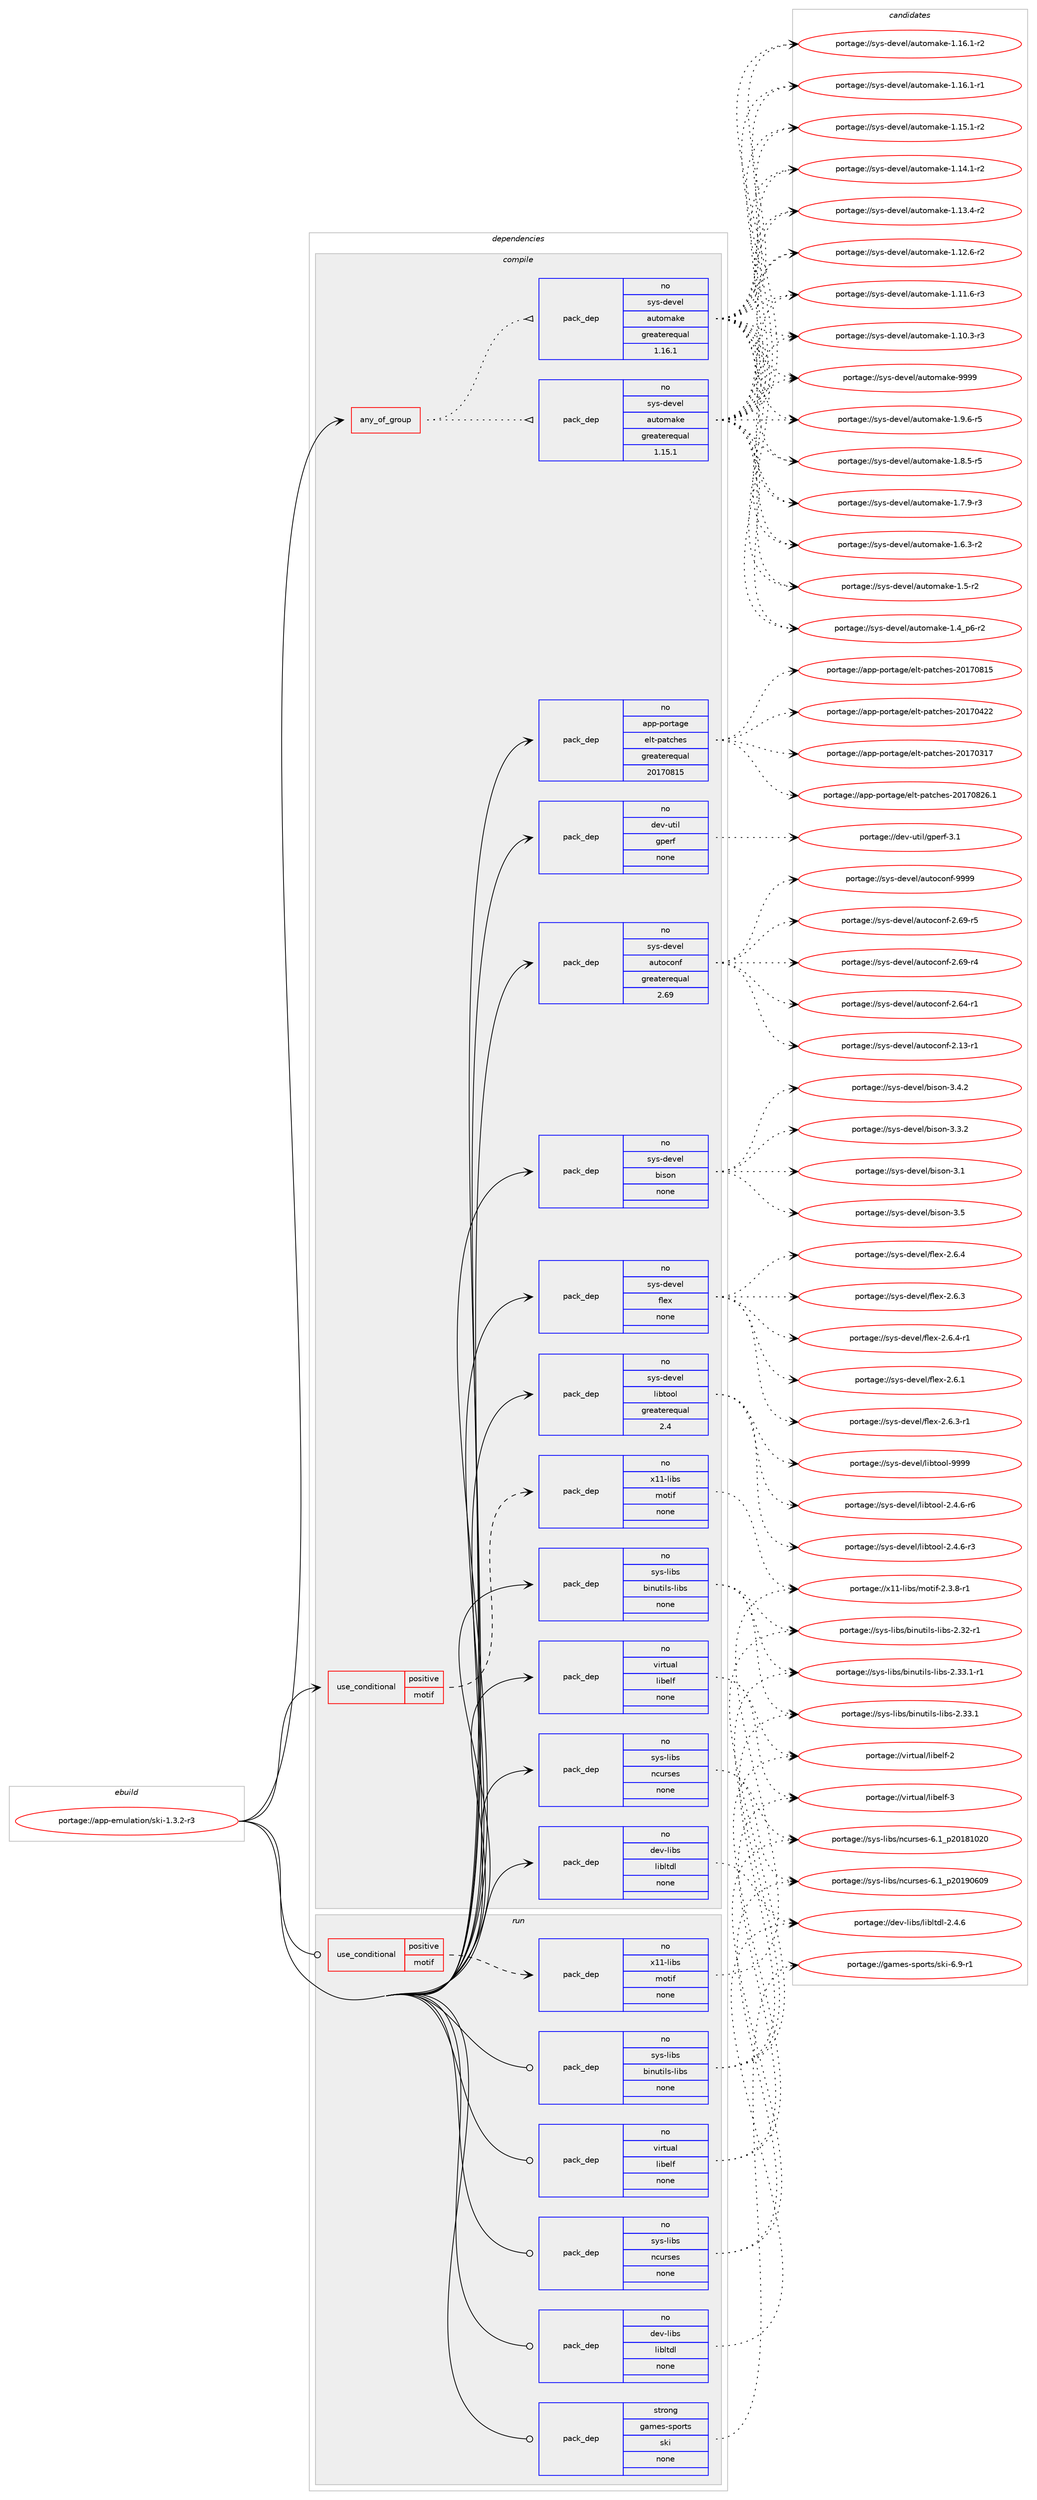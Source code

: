 digraph prolog {

# *************
# Graph options
# *************

newrank=true;
concentrate=true;
compound=true;
graph [rankdir=LR,fontname=Helvetica,fontsize=10,ranksep=1.5];#, ranksep=2.5, nodesep=0.2];
edge  [arrowhead=vee];
node  [fontname=Helvetica,fontsize=10];

# **********
# The ebuild
# **********

subgraph cluster_leftcol {
color=gray;
label=<<i>ebuild</i>>;
id [label="portage://app-emulation/ski-1.3.2-r3", color=red, width=4, href="../app-emulation/ski-1.3.2-r3.svg"];
}

# ****************
# The dependencies
# ****************

subgraph cluster_midcol {
color=gray;
label=<<i>dependencies</i>>;
subgraph cluster_compile {
fillcolor="#eeeeee";
style=filled;
label=<<i>compile</i>>;
subgraph any8069 {
dependency625995 [label=<<TABLE BORDER="0" CELLBORDER="1" CELLSPACING="0" CELLPADDING="4"><TR><TD CELLPADDING="10">any_of_group</TD></TR></TABLE>>, shape=none, color=red];subgraph pack470490 {
dependency625996 [label=<<TABLE BORDER="0" CELLBORDER="1" CELLSPACING="0" CELLPADDING="4" WIDTH="220"><TR><TD ROWSPAN="6" CELLPADDING="30">pack_dep</TD></TR><TR><TD WIDTH="110">no</TD></TR><TR><TD>sys-devel</TD></TR><TR><TD>automake</TD></TR><TR><TD>greaterequal</TD></TR><TR><TD>1.16.1</TD></TR></TABLE>>, shape=none, color=blue];
}
dependency625995:e -> dependency625996:w [weight=20,style="dotted",arrowhead="oinv"];
subgraph pack470491 {
dependency625997 [label=<<TABLE BORDER="0" CELLBORDER="1" CELLSPACING="0" CELLPADDING="4" WIDTH="220"><TR><TD ROWSPAN="6" CELLPADDING="30">pack_dep</TD></TR><TR><TD WIDTH="110">no</TD></TR><TR><TD>sys-devel</TD></TR><TR><TD>automake</TD></TR><TR><TD>greaterequal</TD></TR><TR><TD>1.15.1</TD></TR></TABLE>>, shape=none, color=blue];
}
dependency625995:e -> dependency625997:w [weight=20,style="dotted",arrowhead="oinv"];
}
id:e -> dependency625995:w [weight=20,style="solid",arrowhead="vee"];
subgraph cond147149 {
dependency625998 [label=<<TABLE BORDER="0" CELLBORDER="1" CELLSPACING="0" CELLPADDING="4"><TR><TD ROWSPAN="3" CELLPADDING="10">use_conditional</TD></TR><TR><TD>positive</TD></TR><TR><TD>motif</TD></TR></TABLE>>, shape=none, color=red];
subgraph pack470492 {
dependency625999 [label=<<TABLE BORDER="0" CELLBORDER="1" CELLSPACING="0" CELLPADDING="4" WIDTH="220"><TR><TD ROWSPAN="6" CELLPADDING="30">pack_dep</TD></TR><TR><TD WIDTH="110">no</TD></TR><TR><TD>x11-libs</TD></TR><TR><TD>motif</TD></TR><TR><TD>none</TD></TR><TR><TD></TD></TR></TABLE>>, shape=none, color=blue];
}
dependency625998:e -> dependency625999:w [weight=20,style="dashed",arrowhead="vee"];
}
id:e -> dependency625998:w [weight=20,style="solid",arrowhead="vee"];
subgraph pack470493 {
dependency626000 [label=<<TABLE BORDER="0" CELLBORDER="1" CELLSPACING="0" CELLPADDING="4" WIDTH="220"><TR><TD ROWSPAN="6" CELLPADDING="30">pack_dep</TD></TR><TR><TD WIDTH="110">no</TD></TR><TR><TD>app-portage</TD></TR><TR><TD>elt-patches</TD></TR><TR><TD>greaterequal</TD></TR><TR><TD>20170815</TD></TR></TABLE>>, shape=none, color=blue];
}
id:e -> dependency626000:w [weight=20,style="solid",arrowhead="vee"];
subgraph pack470494 {
dependency626001 [label=<<TABLE BORDER="0" CELLBORDER="1" CELLSPACING="0" CELLPADDING="4" WIDTH="220"><TR><TD ROWSPAN="6" CELLPADDING="30">pack_dep</TD></TR><TR><TD WIDTH="110">no</TD></TR><TR><TD>dev-libs</TD></TR><TR><TD>libltdl</TD></TR><TR><TD>none</TD></TR><TR><TD></TD></TR></TABLE>>, shape=none, color=blue];
}
id:e -> dependency626001:w [weight=20,style="solid",arrowhead="vee"];
subgraph pack470495 {
dependency626002 [label=<<TABLE BORDER="0" CELLBORDER="1" CELLSPACING="0" CELLPADDING="4" WIDTH="220"><TR><TD ROWSPAN="6" CELLPADDING="30">pack_dep</TD></TR><TR><TD WIDTH="110">no</TD></TR><TR><TD>dev-util</TD></TR><TR><TD>gperf</TD></TR><TR><TD>none</TD></TR><TR><TD></TD></TR></TABLE>>, shape=none, color=blue];
}
id:e -> dependency626002:w [weight=20,style="solid",arrowhead="vee"];
subgraph pack470496 {
dependency626003 [label=<<TABLE BORDER="0" CELLBORDER="1" CELLSPACING="0" CELLPADDING="4" WIDTH="220"><TR><TD ROWSPAN="6" CELLPADDING="30">pack_dep</TD></TR><TR><TD WIDTH="110">no</TD></TR><TR><TD>sys-devel</TD></TR><TR><TD>autoconf</TD></TR><TR><TD>greaterequal</TD></TR><TR><TD>2.69</TD></TR></TABLE>>, shape=none, color=blue];
}
id:e -> dependency626003:w [weight=20,style="solid",arrowhead="vee"];
subgraph pack470497 {
dependency626004 [label=<<TABLE BORDER="0" CELLBORDER="1" CELLSPACING="0" CELLPADDING="4" WIDTH="220"><TR><TD ROWSPAN="6" CELLPADDING="30">pack_dep</TD></TR><TR><TD WIDTH="110">no</TD></TR><TR><TD>sys-devel</TD></TR><TR><TD>bison</TD></TR><TR><TD>none</TD></TR><TR><TD></TD></TR></TABLE>>, shape=none, color=blue];
}
id:e -> dependency626004:w [weight=20,style="solid",arrowhead="vee"];
subgraph pack470498 {
dependency626005 [label=<<TABLE BORDER="0" CELLBORDER="1" CELLSPACING="0" CELLPADDING="4" WIDTH="220"><TR><TD ROWSPAN="6" CELLPADDING="30">pack_dep</TD></TR><TR><TD WIDTH="110">no</TD></TR><TR><TD>sys-devel</TD></TR><TR><TD>flex</TD></TR><TR><TD>none</TD></TR><TR><TD></TD></TR></TABLE>>, shape=none, color=blue];
}
id:e -> dependency626005:w [weight=20,style="solid",arrowhead="vee"];
subgraph pack470499 {
dependency626006 [label=<<TABLE BORDER="0" CELLBORDER="1" CELLSPACING="0" CELLPADDING="4" WIDTH="220"><TR><TD ROWSPAN="6" CELLPADDING="30">pack_dep</TD></TR><TR><TD WIDTH="110">no</TD></TR><TR><TD>sys-devel</TD></TR><TR><TD>libtool</TD></TR><TR><TD>greaterequal</TD></TR><TR><TD>2.4</TD></TR></TABLE>>, shape=none, color=blue];
}
id:e -> dependency626006:w [weight=20,style="solid",arrowhead="vee"];
subgraph pack470500 {
dependency626007 [label=<<TABLE BORDER="0" CELLBORDER="1" CELLSPACING="0" CELLPADDING="4" WIDTH="220"><TR><TD ROWSPAN="6" CELLPADDING="30">pack_dep</TD></TR><TR><TD WIDTH="110">no</TD></TR><TR><TD>sys-libs</TD></TR><TR><TD>binutils-libs</TD></TR><TR><TD>none</TD></TR><TR><TD></TD></TR></TABLE>>, shape=none, color=blue];
}
id:e -> dependency626007:w [weight=20,style="solid",arrowhead="vee"];
subgraph pack470501 {
dependency626008 [label=<<TABLE BORDER="0" CELLBORDER="1" CELLSPACING="0" CELLPADDING="4" WIDTH="220"><TR><TD ROWSPAN="6" CELLPADDING="30">pack_dep</TD></TR><TR><TD WIDTH="110">no</TD></TR><TR><TD>sys-libs</TD></TR><TR><TD>ncurses</TD></TR><TR><TD>none</TD></TR><TR><TD></TD></TR></TABLE>>, shape=none, color=blue];
}
id:e -> dependency626008:w [weight=20,style="solid",arrowhead="vee"];
subgraph pack470502 {
dependency626009 [label=<<TABLE BORDER="0" CELLBORDER="1" CELLSPACING="0" CELLPADDING="4" WIDTH="220"><TR><TD ROWSPAN="6" CELLPADDING="30">pack_dep</TD></TR><TR><TD WIDTH="110">no</TD></TR><TR><TD>virtual</TD></TR><TR><TD>libelf</TD></TR><TR><TD>none</TD></TR><TR><TD></TD></TR></TABLE>>, shape=none, color=blue];
}
id:e -> dependency626009:w [weight=20,style="solid",arrowhead="vee"];
}
subgraph cluster_compileandrun {
fillcolor="#eeeeee";
style=filled;
label=<<i>compile and run</i>>;
}
subgraph cluster_run {
fillcolor="#eeeeee";
style=filled;
label=<<i>run</i>>;
subgraph cond147150 {
dependency626010 [label=<<TABLE BORDER="0" CELLBORDER="1" CELLSPACING="0" CELLPADDING="4"><TR><TD ROWSPAN="3" CELLPADDING="10">use_conditional</TD></TR><TR><TD>positive</TD></TR><TR><TD>motif</TD></TR></TABLE>>, shape=none, color=red];
subgraph pack470503 {
dependency626011 [label=<<TABLE BORDER="0" CELLBORDER="1" CELLSPACING="0" CELLPADDING="4" WIDTH="220"><TR><TD ROWSPAN="6" CELLPADDING="30">pack_dep</TD></TR><TR><TD WIDTH="110">no</TD></TR><TR><TD>x11-libs</TD></TR><TR><TD>motif</TD></TR><TR><TD>none</TD></TR><TR><TD></TD></TR></TABLE>>, shape=none, color=blue];
}
dependency626010:e -> dependency626011:w [weight=20,style="dashed",arrowhead="vee"];
}
id:e -> dependency626010:w [weight=20,style="solid",arrowhead="odot"];
subgraph pack470504 {
dependency626012 [label=<<TABLE BORDER="0" CELLBORDER="1" CELLSPACING="0" CELLPADDING="4" WIDTH="220"><TR><TD ROWSPAN="6" CELLPADDING="30">pack_dep</TD></TR><TR><TD WIDTH="110">no</TD></TR><TR><TD>dev-libs</TD></TR><TR><TD>libltdl</TD></TR><TR><TD>none</TD></TR><TR><TD></TD></TR></TABLE>>, shape=none, color=blue];
}
id:e -> dependency626012:w [weight=20,style="solid",arrowhead="odot"];
subgraph pack470505 {
dependency626013 [label=<<TABLE BORDER="0" CELLBORDER="1" CELLSPACING="0" CELLPADDING="4" WIDTH="220"><TR><TD ROWSPAN="6" CELLPADDING="30">pack_dep</TD></TR><TR><TD WIDTH="110">no</TD></TR><TR><TD>sys-libs</TD></TR><TR><TD>binutils-libs</TD></TR><TR><TD>none</TD></TR><TR><TD></TD></TR></TABLE>>, shape=none, color=blue];
}
id:e -> dependency626013:w [weight=20,style="solid",arrowhead="odot"];
subgraph pack470506 {
dependency626014 [label=<<TABLE BORDER="0" CELLBORDER="1" CELLSPACING="0" CELLPADDING="4" WIDTH="220"><TR><TD ROWSPAN="6" CELLPADDING="30">pack_dep</TD></TR><TR><TD WIDTH="110">no</TD></TR><TR><TD>sys-libs</TD></TR><TR><TD>ncurses</TD></TR><TR><TD>none</TD></TR><TR><TD></TD></TR></TABLE>>, shape=none, color=blue];
}
id:e -> dependency626014:w [weight=20,style="solid",arrowhead="odot"];
subgraph pack470507 {
dependency626015 [label=<<TABLE BORDER="0" CELLBORDER="1" CELLSPACING="0" CELLPADDING="4" WIDTH="220"><TR><TD ROWSPAN="6" CELLPADDING="30">pack_dep</TD></TR><TR><TD WIDTH="110">no</TD></TR><TR><TD>virtual</TD></TR><TR><TD>libelf</TD></TR><TR><TD>none</TD></TR><TR><TD></TD></TR></TABLE>>, shape=none, color=blue];
}
id:e -> dependency626015:w [weight=20,style="solid",arrowhead="odot"];
subgraph pack470508 {
dependency626016 [label=<<TABLE BORDER="0" CELLBORDER="1" CELLSPACING="0" CELLPADDING="4" WIDTH="220"><TR><TD ROWSPAN="6" CELLPADDING="30">pack_dep</TD></TR><TR><TD WIDTH="110">strong</TD></TR><TR><TD>games-sports</TD></TR><TR><TD>ski</TD></TR><TR><TD>none</TD></TR><TR><TD></TD></TR></TABLE>>, shape=none, color=blue];
}
id:e -> dependency626016:w [weight=20,style="solid",arrowhead="odot"];
}
}

# **************
# The candidates
# **************

subgraph cluster_choices {
rank=same;
color=gray;
label=<<i>candidates</i>>;

subgraph choice470490 {
color=black;
nodesep=1;
choice115121115451001011181011084797117116111109971071014557575757 [label="portage://sys-devel/automake-9999", color=red, width=4,href="../sys-devel/automake-9999.svg"];
choice115121115451001011181011084797117116111109971071014549465746544511453 [label="portage://sys-devel/automake-1.9.6-r5", color=red, width=4,href="../sys-devel/automake-1.9.6-r5.svg"];
choice115121115451001011181011084797117116111109971071014549465646534511453 [label="portage://sys-devel/automake-1.8.5-r5", color=red, width=4,href="../sys-devel/automake-1.8.5-r5.svg"];
choice115121115451001011181011084797117116111109971071014549465546574511451 [label="portage://sys-devel/automake-1.7.9-r3", color=red, width=4,href="../sys-devel/automake-1.7.9-r3.svg"];
choice115121115451001011181011084797117116111109971071014549465446514511450 [label="portage://sys-devel/automake-1.6.3-r2", color=red, width=4,href="../sys-devel/automake-1.6.3-r2.svg"];
choice11512111545100101118101108479711711611110997107101454946534511450 [label="portage://sys-devel/automake-1.5-r2", color=red, width=4,href="../sys-devel/automake-1.5-r2.svg"];
choice115121115451001011181011084797117116111109971071014549465295112544511450 [label="portage://sys-devel/automake-1.4_p6-r2", color=red, width=4,href="../sys-devel/automake-1.4_p6-r2.svg"];
choice11512111545100101118101108479711711611110997107101454946495446494511450 [label="portage://sys-devel/automake-1.16.1-r2", color=red, width=4,href="../sys-devel/automake-1.16.1-r2.svg"];
choice11512111545100101118101108479711711611110997107101454946495446494511449 [label="portage://sys-devel/automake-1.16.1-r1", color=red, width=4,href="../sys-devel/automake-1.16.1-r1.svg"];
choice11512111545100101118101108479711711611110997107101454946495346494511450 [label="portage://sys-devel/automake-1.15.1-r2", color=red, width=4,href="../sys-devel/automake-1.15.1-r2.svg"];
choice11512111545100101118101108479711711611110997107101454946495246494511450 [label="portage://sys-devel/automake-1.14.1-r2", color=red, width=4,href="../sys-devel/automake-1.14.1-r2.svg"];
choice11512111545100101118101108479711711611110997107101454946495146524511450 [label="portage://sys-devel/automake-1.13.4-r2", color=red, width=4,href="../sys-devel/automake-1.13.4-r2.svg"];
choice11512111545100101118101108479711711611110997107101454946495046544511450 [label="portage://sys-devel/automake-1.12.6-r2", color=red, width=4,href="../sys-devel/automake-1.12.6-r2.svg"];
choice11512111545100101118101108479711711611110997107101454946494946544511451 [label="portage://sys-devel/automake-1.11.6-r3", color=red, width=4,href="../sys-devel/automake-1.11.6-r3.svg"];
choice11512111545100101118101108479711711611110997107101454946494846514511451 [label="portage://sys-devel/automake-1.10.3-r3", color=red, width=4,href="../sys-devel/automake-1.10.3-r3.svg"];
dependency625996:e -> choice115121115451001011181011084797117116111109971071014557575757:w [style=dotted,weight="100"];
dependency625996:e -> choice115121115451001011181011084797117116111109971071014549465746544511453:w [style=dotted,weight="100"];
dependency625996:e -> choice115121115451001011181011084797117116111109971071014549465646534511453:w [style=dotted,weight="100"];
dependency625996:e -> choice115121115451001011181011084797117116111109971071014549465546574511451:w [style=dotted,weight="100"];
dependency625996:e -> choice115121115451001011181011084797117116111109971071014549465446514511450:w [style=dotted,weight="100"];
dependency625996:e -> choice11512111545100101118101108479711711611110997107101454946534511450:w [style=dotted,weight="100"];
dependency625996:e -> choice115121115451001011181011084797117116111109971071014549465295112544511450:w [style=dotted,weight="100"];
dependency625996:e -> choice11512111545100101118101108479711711611110997107101454946495446494511450:w [style=dotted,weight="100"];
dependency625996:e -> choice11512111545100101118101108479711711611110997107101454946495446494511449:w [style=dotted,weight="100"];
dependency625996:e -> choice11512111545100101118101108479711711611110997107101454946495346494511450:w [style=dotted,weight="100"];
dependency625996:e -> choice11512111545100101118101108479711711611110997107101454946495246494511450:w [style=dotted,weight="100"];
dependency625996:e -> choice11512111545100101118101108479711711611110997107101454946495146524511450:w [style=dotted,weight="100"];
dependency625996:e -> choice11512111545100101118101108479711711611110997107101454946495046544511450:w [style=dotted,weight="100"];
dependency625996:e -> choice11512111545100101118101108479711711611110997107101454946494946544511451:w [style=dotted,weight="100"];
dependency625996:e -> choice11512111545100101118101108479711711611110997107101454946494846514511451:w [style=dotted,weight="100"];
}
subgraph choice470491 {
color=black;
nodesep=1;
choice115121115451001011181011084797117116111109971071014557575757 [label="portage://sys-devel/automake-9999", color=red, width=4,href="../sys-devel/automake-9999.svg"];
choice115121115451001011181011084797117116111109971071014549465746544511453 [label="portage://sys-devel/automake-1.9.6-r5", color=red, width=4,href="../sys-devel/automake-1.9.6-r5.svg"];
choice115121115451001011181011084797117116111109971071014549465646534511453 [label="portage://sys-devel/automake-1.8.5-r5", color=red, width=4,href="../sys-devel/automake-1.8.5-r5.svg"];
choice115121115451001011181011084797117116111109971071014549465546574511451 [label="portage://sys-devel/automake-1.7.9-r3", color=red, width=4,href="../sys-devel/automake-1.7.9-r3.svg"];
choice115121115451001011181011084797117116111109971071014549465446514511450 [label="portage://sys-devel/automake-1.6.3-r2", color=red, width=4,href="../sys-devel/automake-1.6.3-r2.svg"];
choice11512111545100101118101108479711711611110997107101454946534511450 [label="portage://sys-devel/automake-1.5-r2", color=red, width=4,href="../sys-devel/automake-1.5-r2.svg"];
choice115121115451001011181011084797117116111109971071014549465295112544511450 [label="portage://sys-devel/automake-1.4_p6-r2", color=red, width=4,href="../sys-devel/automake-1.4_p6-r2.svg"];
choice11512111545100101118101108479711711611110997107101454946495446494511450 [label="portage://sys-devel/automake-1.16.1-r2", color=red, width=4,href="../sys-devel/automake-1.16.1-r2.svg"];
choice11512111545100101118101108479711711611110997107101454946495446494511449 [label="portage://sys-devel/automake-1.16.1-r1", color=red, width=4,href="../sys-devel/automake-1.16.1-r1.svg"];
choice11512111545100101118101108479711711611110997107101454946495346494511450 [label="portage://sys-devel/automake-1.15.1-r2", color=red, width=4,href="../sys-devel/automake-1.15.1-r2.svg"];
choice11512111545100101118101108479711711611110997107101454946495246494511450 [label="portage://sys-devel/automake-1.14.1-r2", color=red, width=4,href="../sys-devel/automake-1.14.1-r2.svg"];
choice11512111545100101118101108479711711611110997107101454946495146524511450 [label="portage://sys-devel/automake-1.13.4-r2", color=red, width=4,href="../sys-devel/automake-1.13.4-r2.svg"];
choice11512111545100101118101108479711711611110997107101454946495046544511450 [label="portage://sys-devel/automake-1.12.6-r2", color=red, width=4,href="../sys-devel/automake-1.12.6-r2.svg"];
choice11512111545100101118101108479711711611110997107101454946494946544511451 [label="portage://sys-devel/automake-1.11.6-r3", color=red, width=4,href="../sys-devel/automake-1.11.6-r3.svg"];
choice11512111545100101118101108479711711611110997107101454946494846514511451 [label="portage://sys-devel/automake-1.10.3-r3", color=red, width=4,href="../sys-devel/automake-1.10.3-r3.svg"];
dependency625997:e -> choice115121115451001011181011084797117116111109971071014557575757:w [style=dotted,weight="100"];
dependency625997:e -> choice115121115451001011181011084797117116111109971071014549465746544511453:w [style=dotted,weight="100"];
dependency625997:e -> choice115121115451001011181011084797117116111109971071014549465646534511453:w [style=dotted,weight="100"];
dependency625997:e -> choice115121115451001011181011084797117116111109971071014549465546574511451:w [style=dotted,weight="100"];
dependency625997:e -> choice115121115451001011181011084797117116111109971071014549465446514511450:w [style=dotted,weight="100"];
dependency625997:e -> choice11512111545100101118101108479711711611110997107101454946534511450:w [style=dotted,weight="100"];
dependency625997:e -> choice115121115451001011181011084797117116111109971071014549465295112544511450:w [style=dotted,weight="100"];
dependency625997:e -> choice11512111545100101118101108479711711611110997107101454946495446494511450:w [style=dotted,weight="100"];
dependency625997:e -> choice11512111545100101118101108479711711611110997107101454946495446494511449:w [style=dotted,weight="100"];
dependency625997:e -> choice11512111545100101118101108479711711611110997107101454946495346494511450:w [style=dotted,weight="100"];
dependency625997:e -> choice11512111545100101118101108479711711611110997107101454946495246494511450:w [style=dotted,weight="100"];
dependency625997:e -> choice11512111545100101118101108479711711611110997107101454946495146524511450:w [style=dotted,weight="100"];
dependency625997:e -> choice11512111545100101118101108479711711611110997107101454946495046544511450:w [style=dotted,weight="100"];
dependency625997:e -> choice11512111545100101118101108479711711611110997107101454946494946544511451:w [style=dotted,weight="100"];
dependency625997:e -> choice11512111545100101118101108479711711611110997107101454946494846514511451:w [style=dotted,weight="100"];
}
subgraph choice470492 {
color=black;
nodesep=1;
choice12049494510810598115471091111161051024550465146564511449 [label="portage://x11-libs/motif-2.3.8-r1", color=red, width=4,href="../x11-libs/motif-2.3.8-r1.svg"];
dependency625999:e -> choice12049494510810598115471091111161051024550465146564511449:w [style=dotted,weight="100"];
}
subgraph choice470493 {
color=black;
nodesep=1;
choice971121124511211111411697103101471011081164511297116991041011154550484955485650544649 [label="portage://app-portage/elt-patches-20170826.1", color=red, width=4,href="../app-portage/elt-patches-20170826.1.svg"];
choice97112112451121111141169710310147101108116451129711699104101115455048495548564953 [label="portage://app-portage/elt-patches-20170815", color=red, width=4,href="../app-portage/elt-patches-20170815.svg"];
choice97112112451121111141169710310147101108116451129711699104101115455048495548525050 [label="portage://app-portage/elt-patches-20170422", color=red, width=4,href="../app-portage/elt-patches-20170422.svg"];
choice97112112451121111141169710310147101108116451129711699104101115455048495548514955 [label="portage://app-portage/elt-patches-20170317", color=red, width=4,href="../app-portage/elt-patches-20170317.svg"];
dependency626000:e -> choice971121124511211111411697103101471011081164511297116991041011154550484955485650544649:w [style=dotted,weight="100"];
dependency626000:e -> choice97112112451121111141169710310147101108116451129711699104101115455048495548564953:w [style=dotted,weight="100"];
dependency626000:e -> choice97112112451121111141169710310147101108116451129711699104101115455048495548525050:w [style=dotted,weight="100"];
dependency626000:e -> choice97112112451121111141169710310147101108116451129711699104101115455048495548514955:w [style=dotted,weight="100"];
}
subgraph choice470494 {
color=black;
nodesep=1;
choice10010111845108105981154710810598108116100108455046524654 [label="portage://dev-libs/libltdl-2.4.6", color=red, width=4,href="../dev-libs/libltdl-2.4.6.svg"];
dependency626001:e -> choice10010111845108105981154710810598108116100108455046524654:w [style=dotted,weight="100"];
}
subgraph choice470495 {
color=black;
nodesep=1;
choice100101118451171161051084710311210111410245514649 [label="portage://dev-util/gperf-3.1", color=red, width=4,href="../dev-util/gperf-3.1.svg"];
dependency626002:e -> choice100101118451171161051084710311210111410245514649:w [style=dotted,weight="100"];
}
subgraph choice470496 {
color=black;
nodesep=1;
choice115121115451001011181011084797117116111991111101024557575757 [label="portage://sys-devel/autoconf-9999", color=red, width=4,href="../sys-devel/autoconf-9999.svg"];
choice1151211154510010111810110847971171161119911111010245504654574511453 [label="portage://sys-devel/autoconf-2.69-r5", color=red, width=4,href="../sys-devel/autoconf-2.69-r5.svg"];
choice1151211154510010111810110847971171161119911111010245504654574511452 [label="portage://sys-devel/autoconf-2.69-r4", color=red, width=4,href="../sys-devel/autoconf-2.69-r4.svg"];
choice1151211154510010111810110847971171161119911111010245504654524511449 [label="portage://sys-devel/autoconf-2.64-r1", color=red, width=4,href="../sys-devel/autoconf-2.64-r1.svg"];
choice1151211154510010111810110847971171161119911111010245504649514511449 [label="portage://sys-devel/autoconf-2.13-r1", color=red, width=4,href="../sys-devel/autoconf-2.13-r1.svg"];
dependency626003:e -> choice115121115451001011181011084797117116111991111101024557575757:w [style=dotted,weight="100"];
dependency626003:e -> choice1151211154510010111810110847971171161119911111010245504654574511453:w [style=dotted,weight="100"];
dependency626003:e -> choice1151211154510010111810110847971171161119911111010245504654574511452:w [style=dotted,weight="100"];
dependency626003:e -> choice1151211154510010111810110847971171161119911111010245504654524511449:w [style=dotted,weight="100"];
dependency626003:e -> choice1151211154510010111810110847971171161119911111010245504649514511449:w [style=dotted,weight="100"];
}
subgraph choice470497 {
color=black;
nodesep=1;
choice11512111545100101118101108479810511511111045514653 [label="portage://sys-devel/bison-3.5", color=red, width=4,href="../sys-devel/bison-3.5.svg"];
choice115121115451001011181011084798105115111110455146524650 [label="portage://sys-devel/bison-3.4.2", color=red, width=4,href="../sys-devel/bison-3.4.2.svg"];
choice115121115451001011181011084798105115111110455146514650 [label="portage://sys-devel/bison-3.3.2", color=red, width=4,href="../sys-devel/bison-3.3.2.svg"];
choice11512111545100101118101108479810511511111045514649 [label="portage://sys-devel/bison-3.1", color=red, width=4,href="../sys-devel/bison-3.1.svg"];
dependency626004:e -> choice11512111545100101118101108479810511511111045514653:w [style=dotted,weight="100"];
dependency626004:e -> choice115121115451001011181011084798105115111110455146524650:w [style=dotted,weight="100"];
dependency626004:e -> choice115121115451001011181011084798105115111110455146514650:w [style=dotted,weight="100"];
dependency626004:e -> choice11512111545100101118101108479810511511111045514649:w [style=dotted,weight="100"];
}
subgraph choice470498 {
color=black;
nodesep=1;
choice11512111545100101118101108471021081011204550465446524511449 [label="portage://sys-devel/flex-2.6.4-r1", color=red, width=4,href="../sys-devel/flex-2.6.4-r1.svg"];
choice1151211154510010111810110847102108101120455046544652 [label="portage://sys-devel/flex-2.6.4", color=red, width=4,href="../sys-devel/flex-2.6.4.svg"];
choice11512111545100101118101108471021081011204550465446514511449 [label="portage://sys-devel/flex-2.6.3-r1", color=red, width=4,href="../sys-devel/flex-2.6.3-r1.svg"];
choice1151211154510010111810110847102108101120455046544651 [label="portage://sys-devel/flex-2.6.3", color=red, width=4,href="../sys-devel/flex-2.6.3.svg"];
choice1151211154510010111810110847102108101120455046544649 [label="portage://sys-devel/flex-2.6.1", color=red, width=4,href="../sys-devel/flex-2.6.1.svg"];
dependency626005:e -> choice11512111545100101118101108471021081011204550465446524511449:w [style=dotted,weight="100"];
dependency626005:e -> choice1151211154510010111810110847102108101120455046544652:w [style=dotted,weight="100"];
dependency626005:e -> choice11512111545100101118101108471021081011204550465446514511449:w [style=dotted,weight="100"];
dependency626005:e -> choice1151211154510010111810110847102108101120455046544651:w [style=dotted,weight="100"];
dependency626005:e -> choice1151211154510010111810110847102108101120455046544649:w [style=dotted,weight="100"];
}
subgraph choice470499 {
color=black;
nodesep=1;
choice1151211154510010111810110847108105981161111111084557575757 [label="portage://sys-devel/libtool-9999", color=red, width=4,href="../sys-devel/libtool-9999.svg"];
choice1151211154510010111810110847108105981161111111084550465246544511454 [label="portage://sys-devel/libtool-2.4.6-r6", color=red, width=4,href="../sys-devel/libtool-2.4.6-r6.svg"];
choice1151211154510010111810110847108105981161111111084550465246544511451 [label="portage://sys-devel/libtool-2.4.6-r3", color=red, width=4,href="../sys-devel/libtool-2.4.6-r3.svg"];
dependency626006:e -> choice1151211154510010111810110847108105981161111111084557575757:w [style=dotted,weight="100"];
dependency626006:e -> choice1151211154510010111810110847108105981161111111084550465246544511454:w [style=dotted,weight="100"];
dependency626006:e -> choice1151211154510010111810110847108105981161111111084550465246544511451:w [style=dotted,weight="100"];
}
subgraph choice470500 {
color=black;
nodesep=1;
choice115121115451081059811547981051101171161051081154510810598115455046515146494511449 [label="portage://sys-libs/binutils-libs-2.33.1-r1", color=red, width=4,href="../sys-libs/binutils-libs-2.33.1-r1.svg"];
choice11512111545108105981154798105110117116105108115451081059811545504651514649 [label="portage://sys-libs/binutils-libs-2.33.1", color=red, width=4,href="../sys-libs/binutils-libs-2.33.1.svg"];
choice11512111545108105981154798105110117116105108115451081059811545504651504511449 [label="portage://sys-libs/binutils-libs-2.32-r1", color=red, width=4,href="../sys-libs/binutils-libs-2.32-r1.svg"];
dependency626007:e -> choice115121115451081059811547981051101171161051081154510810598115455046515146494511449:w [style=dotted,weight="100"];
dependency626007:e -> choice11512111545108105981154798105110117116105108115451081059811545504651514649:w [style=dotted,weight="100"];
dependency626007:e -> choice11512111545108105981154798105110117116105108115451081059811545504651504511449:w [style=dotted,weight="100"];
}
subgraph choice470501 {
color=black;
nodesep=1;
choice1151211154510810598115471109911711411510111545544649951125048495748544857 [label="portage://sys-libs/ncurses-6.1_p20190609", color=red, width=4,href="../sys-libs/ncurses-6.1_p20190609.svg"];
choice1151211154510810598115471109911711411510111545544649951125048495649485048 [label="portage://sys-libs/ncurses-6.1_p20181020", color=red, width=4,href="../sys-libs/ncurses-6.1_p20181020.svg"];
dependency626008:e -> choice1151211154510810598115471109911711411510111545544649951125048495748544857:w [style=dotted,weight="100"];
dependency626008:e -> choice1151211154510810598115471109911711411510111545544649951125048495649485048:w [style=dotted,weight="100"];
}
subgraph choice470502 {
color=black;
nodesep=1;
choice1181051141161179710847108105981011081024551 [label="portage://virtual/libelf-3", color=red, width=4,href="../virtual/libelf-3.svg"];
choice1181051141161179710847108105981011081024550 [label="portage://virtual/libelf-2", color=red, width=4,href="../virtual/libelf-2.svg"];
dependency626009:e -> choice1181051141161179710847108105981011081024551:w [style=dotted,weight="100"];
dependency626009:e -> choice1181051141161179710847108105981011081024550:w [style=dotted,weight="100"];
}
subgraph choice470503 {
color=black;
nodesep=1;
choice12049494510810598115471091111161051024550465146564511449 [label="portage://x11-libs/motif-2.3.8-r1", color=red, width=4,href="../x11-libs/motif-2.3.8-r1.svg"];
dependency626011:e -> choice12049494510810598115471091111161051024550465146564511449:w [style=dotted,weight="100"];
}
subgraph choice470504 {
color=black;
nodesep=1;
choice10010111845108105981154710810598108116100108455046524654 [label="portage://dev-libs/libltdl-2.4.6", color=red, width=4,href="../dev-libs/libltdl-2.4.6.svg"];
dependency626012:e -> choice10010111845108105981154710810598108116100108455046524654:w [style=dotted,weight="100"];
}
subgraph choice470505 {
color=black;
nodesep=1;
choice115121115451081059811547981051101171161051081154510810598115455046515146494511449 [label="portage://sys-libs/binutils-libs-2.33.1-r1", color=red, width=4,href="../sys-libs/binutils-libs-2.33.1-r1.svg"];
choice11512111545108105981154798105110117116105108115451081059811545504651514649 [label="portage://sys-libs/binutils-libs-2.33.1", color=red, width=4,href="../sys-libs/binutils-libs-2.33.1.svg"];
choice11512111545108105981154798105110117116105108115451081059811545504651504511449 [label="portage://sys-libs/binutils-libs-2.32-r1", color=red, width=4,href="../sys-libs/binutils-libs-2.32-r1.svg"];
dependency626013:e -> choice115121115451081059811547981051101171161051081154510810598115455046515146494511449:w [style=dotted,weight="100"];
dependency626013:e -> choice11512111545108105981154798105110117116105108115451081059811545504651514649:w [style=dotted,weight="100"];
dependency626013:e -> choice11512111545108105981154798105110117116105108115451081059811545504651504511449:w [style=dotted,weight="100"];
}
subgraph choice470506 {
color=black;
nodesep=1;
choice1151211154510810598115471109911711411510111545544649951125048495748544857 [label="portage://sys-libs/ncurses-6.1_p20190609", color=red, width=4,href="../sys-libs/ncurses-6.1_p20190609.svg"];
choice1151211154510810598115471109911711411510111545544649951125048495649485048 [label="portage://sys-libs/ncurses-6.1_p20181020", color=red, width=4,href="../sys-libs/ncurses-6.1_p20181020.svg"];
dependency626014:e -> choice1151211154510810598115471109911711411510111545544649951125048495748544857:w [style=dotted,weight="100"];
dependency626014:e -> choice1151211154510810598115471109911711411510111545544649951125048495649485048:w [style=dotted,weight="100"];
}
subgraph choice470507 {
color=black;
nodesep=1;
choice1181051141161179710847108105981011081024551 [label="portage://virtual/libelf-3", color=red, width=4,href="../virtual/libelf-3.svg"];
choice1181051141161179710847108105981011081024550 [label="portage://virtual/libelf-2", color=red, width=4,href="../virtual/libelf-2.svg"];
dependency626015:e -> choice1181051141161179710847108105981011081024551:w [style=dotted,weight="100"];
dependency626015:e -> choice1181051141161179710847108105981011081024550:w [style=dotted,weight="100"];
}
subgraph choice470508 {
color=black;
nodesep=1;
choice103971091011154511511211111411611547115107105455446574511449 [label="portage://games-sports/ski-6.9-r1", color=red, width=4,href="../games-sports/ski-6.9-r1.svg"];
dependency626016:e -> choice103971091011154511511211111411611547115107105455446574511449:w [style=dotted,weight="100"];
}
}

}
